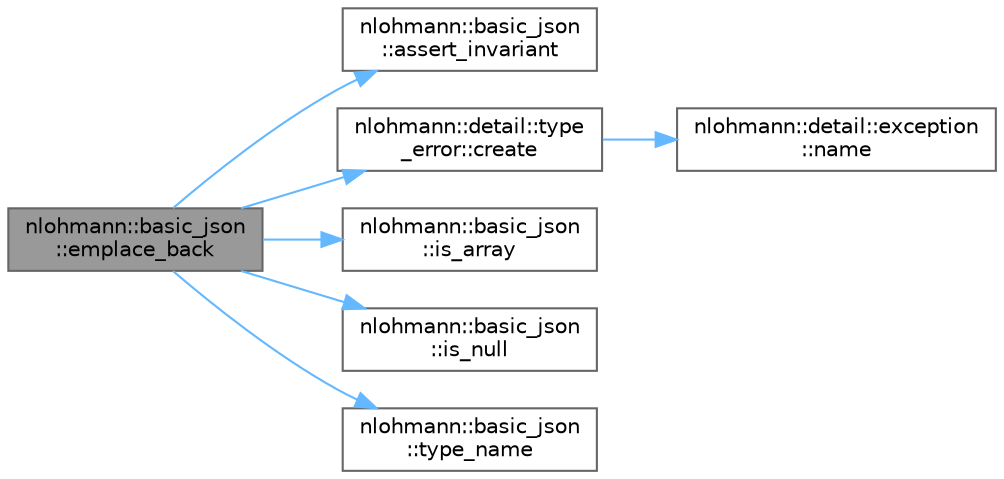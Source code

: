 digraph "nlohmann::basic_json::emplace_back"
{
 // LATEX_PDF_SIZE
  bgcolor="transparent";
  edge [fontname=Helvetica,fontsize=10,labelfontname=Helvetica,labelfontsize=10];
  node [fontname=Helvetica,fontsize=10,shape=box,height=0.2,width=0.4];
  rankdir="LR";
  Node1 [label="nlohmann::basic_json\l::emplace_back",height=0.2,width=0.4,color="gray40", fillcolor="grey60", style="filled", fontcolor="black",tooltip="add an object to an array"];
  Node1 -> Node2 [color="steelblue1",style="solid"];
  Node2 [label="nlohmann::basic_json\l::assert_invariant",height=0.2,width=0.4,color="grey40", fillcolor="white", style="filled",URL="$a01659.html#aa7e7b1bdb6e9dbcfa5e284e8a2fb6464",tooltip="checks the class invariants"];
  Node1 -> Node3 [color="steelblue1",style="solid"];
  Node3 [label="nlohmann::detail::type\l_error::create",height=0.2,width=0.4,color="grey40", fillcolor="white", style="filled",URL="$a01571.html#aecc083aea4b698c33d042670ba50c10f",tooltip=" "];
  Node3 -> Node4 [color="steelblue1",style="solid"];
  Node4 [label="nlohmann::detail::exception\l::name",height=0.2,width=0.4,color="grey40", fillcolor="white", style="filled",URL="$a01559.html#abf41a7e9178356314082284e6cfea278",tooltip=" "];
  Node1 -> Node5 [color="steelblue1",style="solid"];
  Node5 [label="nlohmann::basic_json\l::is_array",height=0.2,width=0.4,color="grey40", fillcolor="white", style="filled",URL="$a01659.html#ab5b70d60a636b9c5e10f6c8caac60b9e",tooltip="return whether value is an array"];
  Node1 -> Node6 [color="steelblue1",style="solid"];
  Node6 [label="nlohmann::basic_json\l::is_null",height=0.2,width=0.4,color="grey40", fillcolor="white", style="filled",URL="$a01659.html#aedc7afad96292b5ab61a2e0ad3067f5f",tooltip="return whether value is null"];
  Node1 -> Node7 [color="steelblue1",style="solid"];
  Node7 [label="nlohmann::basic_json\l::type_name",height=0.2,width=0.4,color="grey40", fillcolor="white", style="filled",URL="$a01659.html#ab8811fc4eab6091b32b34b3ac3e90474",tooltip="return the type as string"];
}
